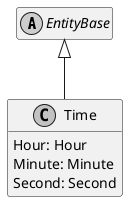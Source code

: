 ﻿@startuml
skinparam monochrome true
hide empty members

abstract class EntityBase {
}

EntityBase <|-- Time

class Time {
    Hour: Hour
    Minute: Minute
    Second: Second
}

@enduml
